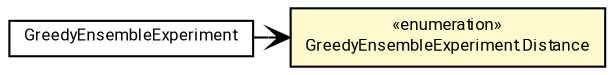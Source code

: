 #!/usr/local/bin/dot
#
# Class diagram 
# Generated by UMLGraph version R5_7_2-60-g0e99a6 (http://www.spinellis.gr/umlgraph/)
#

digraph G {
	graph [fontnames="svg"]
	edge [fontname="Roboto",fontsize=7,labelfontname="Roboto",labelfontsize=7,color="black"];
	node [fontname="Roboto",fontcolor="black",fontsize=8,shape=plaintext,margin=0,width=0,height=0];
	nodesep=0.15;
	ranksep=0.25;
	rankdir=LR;
	// de.lmu.ifi.dbs.elki.application.greedyensemble.GreedyEnsembleExperiment
	c4798533 [label=<<table title="de.lmu.ifi.dbs.elki.application.greedyensemble.GreedyEnsembleExperiment" border="0" cellborder="1" cellspacing="0" cellpadding="2" href="GreedyEnsembleExperiment.html" target="_parent">
		<tr><td><table border="0" cellspacing="0" cellpadding="1">
		<tr><td align="center" balign="center"> <font face="Roboto">GreedyEnsembleExperiment</font> </td></tr>
		</table></td></tr>
		</table>>, URL="GreedyEnsembleExperiment.html"];
	// de.lmu.ifi.dbs.elki.application.greedyensemble.GreedyEnsembleExperiment.Distance
	c4798534 [label=<<table title="de.lmu.ifi.dbs.elki.application.greedyensemble.GreedyEnsembleExperiment.Distance" border="0" cellborder="1" cellspacing="0" cellpadding="2" bgcolor="lemonChiffon" href="GreedyEnsembleExperiment.Distance.html" target="_parent">
		<tr><td><table border="0" cellspacing="0" cellpadding="1">
		<tr><td align="center" balign="center"> &#171;enumeration&#187; </td></tr>
		<tr><td align="center" balign="center"> <font face="Roboto">GreedyEnsembleExperiment.Distance</font> </td></tr>
		</table></td></tr>
		</table>>, URL="GreedyEnsembleExperiment.Distance.html"];
	// de.lmu.ifi.dbs.elki.application.greedyensemble.GreedyEnsembleExperiment navassoc de.lmu.ifi.dbs.elki.application.greedyensemble.GreedyEnsembleExperiment.Distance
	c4798533 -> c4798534 [arrowhead=open,weight=1];
}

